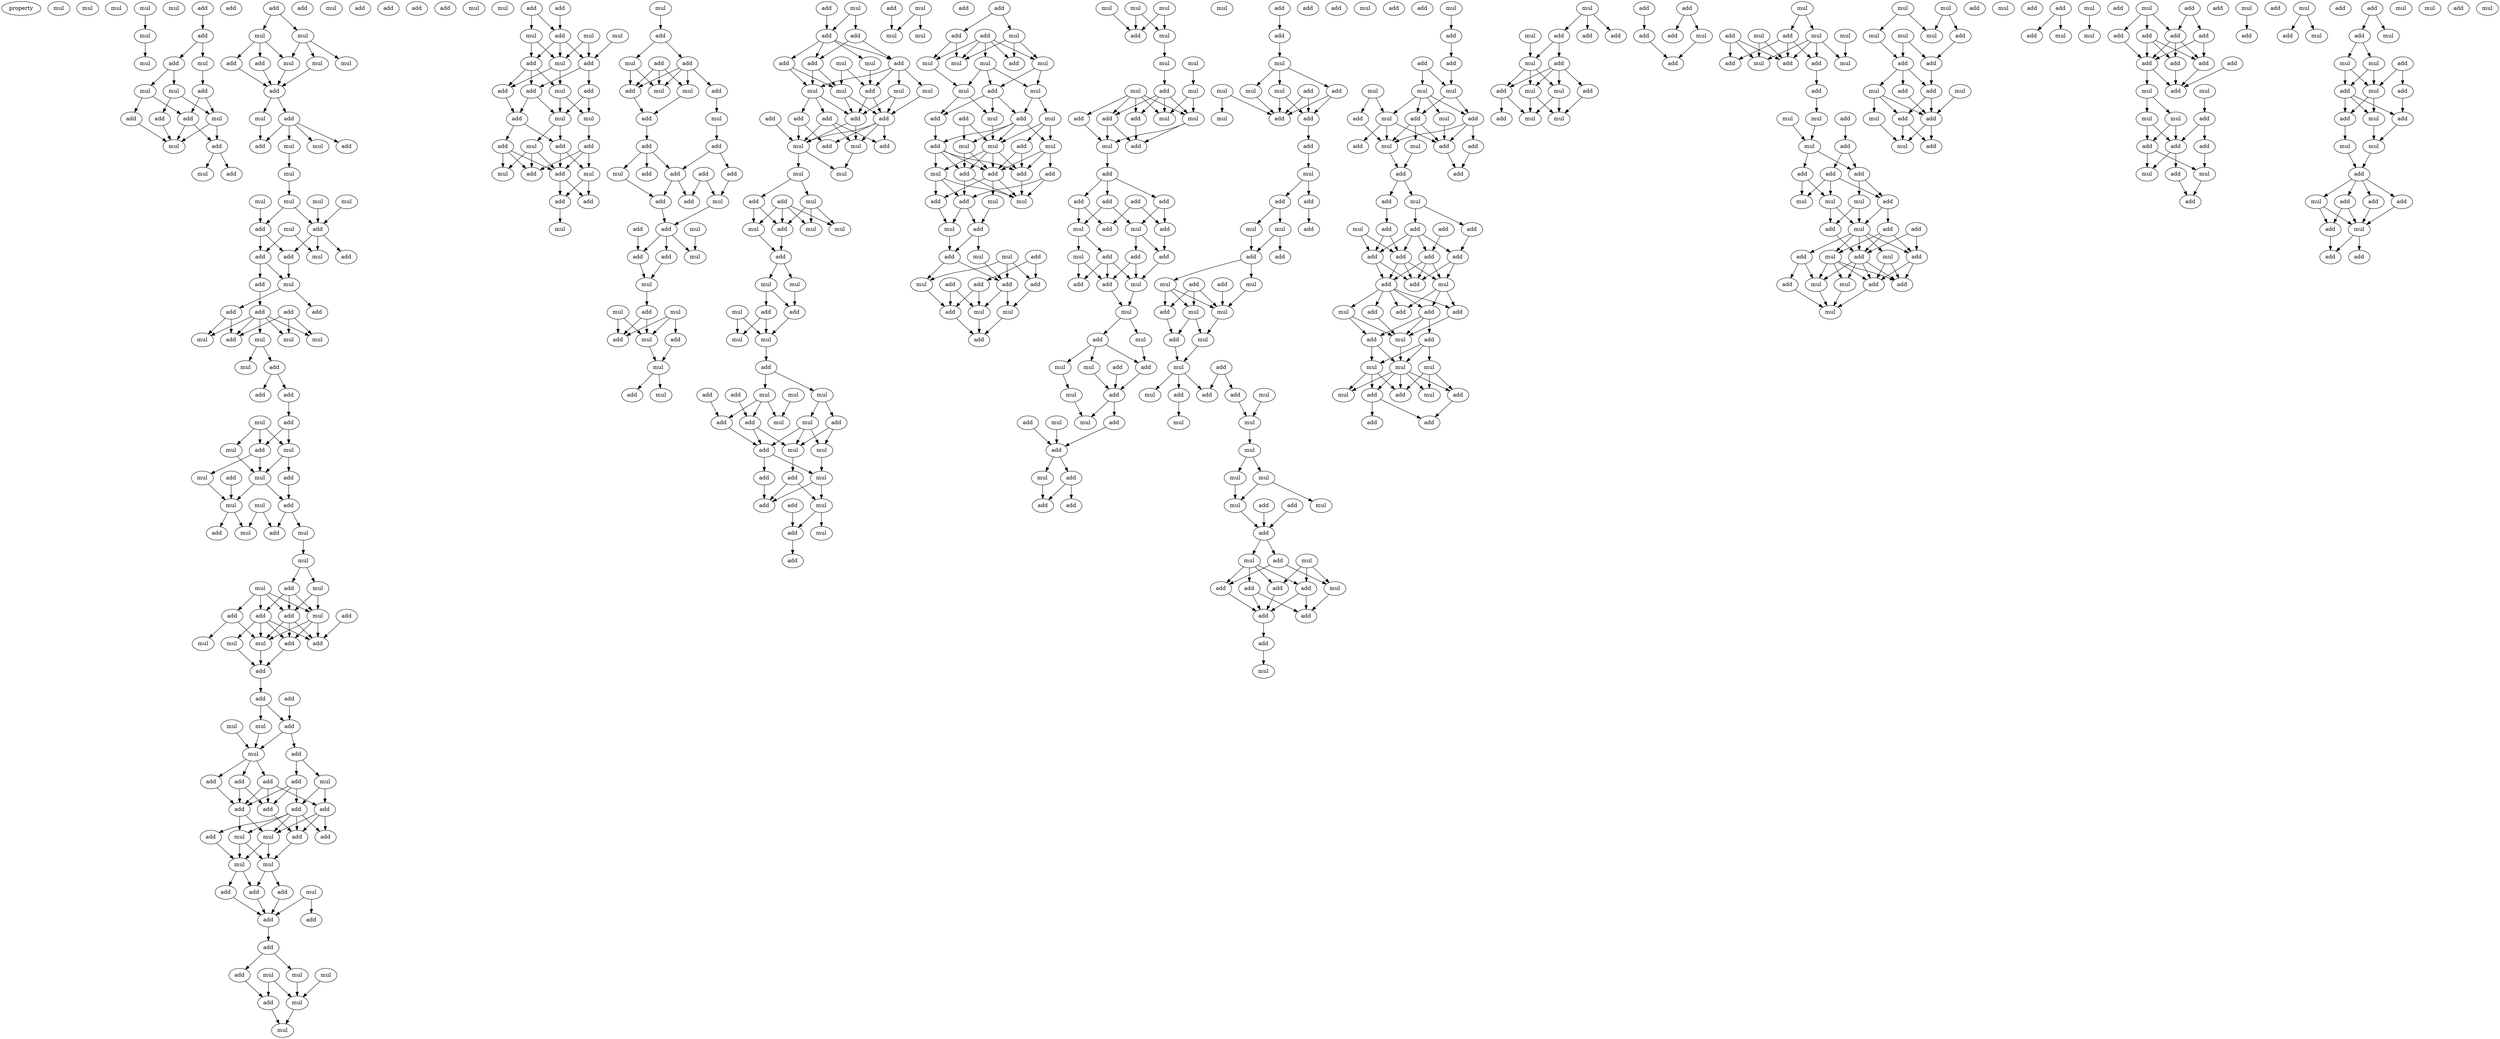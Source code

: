 digraph {
    node [fontcolor=black]
    property [mul=2,lf=1.2]
    0 [ label = mul ];
    1 [ label = mul ];
    2 [ label = mul ];
    3 [ label = mul ];
    4 [ label = mul ];
    5 [ label = mul ];
    6 [ label = mul ];
    7 [ label = add ];
    8 [ label = add ];
    9 [ label = add ];
    10 [ label = mul ];
    11 [ label = mul ];
    12 [ label = add ];
    13 [ label = mul ];
    14 [ label = add ];
    15 [ label = add ];
    16 [ label = mul ];
    17 [ label = add ];
    18 [ label = mul ];
    19 [ label = add ];
    20 [ label = add ];
    21 [ label = mul ];
    22 [ label = add ];
    23 [ label = add ];
    24 [ label = mul ];
    25 [ label = mul ];
    26 [ label = add ];
    27 [ label = mul ];
    28 [ label = mul ];
    29 [ label = mul ];
    30 [ label = add ];
    31 [ label = add ];
    32 [ label = add ];
    33 [ label = mul ];
    34 [ label = add ];
    35 [ label = add ];
    36 [ label = mul ];
    37 [ label = mul ];
    38 [ label = add ];
    39 [ label = mul ];
    40 [ label = mul ];
    41 [ label = mul ];
    42 [ label = mul ];
    43 [ label = mul ];
    44 [ label = mul ];
    45 [ label = add ];
    46 [ label = add ];
    47 [ label = mul ];
    48 [ label = mul ];
    49 [ label = add ];
    50 [ label = add ];
    51 [ label = add ];
    52 [ label = add ];
    53 [ label = mul ];
    54 [ label = add ];
    55 [ label = add ];
    56 [ label = add ];
    57 [ label = add ];
    58 [ label = mul ];
    59 [ label = mul ];
    60 [ label = add ];
    61 [ label = mul ];
    62 [ label = mul ];
    63 [ label = mul ];
    64 [ label = add ];
    65 [ label = add ];
    66 [ label = add ];
    67 [ label = add ];
    68 [ label = mul ];
    69 [ label = mul ];
    70 [ label = mul ];
    71 [ label = add ];
    72 [ label = mul ];
    73 [ label = mul ];
    74 [ label = add ];
    75 [ label = add ];
    76 [ label = mul ];
    77 [ label = mul ];
    78 [ label = add ];
    79 [ label = mul ];
    80 [ label = mul ];
    81 [ label = add ];
    82 [ label = add ];
    83 [ label = add ];
    84 [ label = mul ];
    85 [ label = mul ];
    86 [ label = add ];
    87 [ label = mul ];
    88 [ label = add ];
    89 [ label = add ];
    90 [ label = add ];
    91 [ label = mul ];
    92 [ label = add ];
    93 [ label = add ];
    94 [ label = mul ];
    95 [ label = mul ];
    96 [ label = add ];
    97 [ label = mul ];
    98 [ label = add ];
    99 [ label = add ];
    100 [ label = add ];
    101 [ label = mul ];
    102 [ label = mul ];
    103 [ label = add ];
    104 [ label = mul ];
    105 [ label = add ];
    106 [ label = mul ];
    107 [ label = add ];
    108 [ label = add ];
    109 [ label = add ];
    110 [ label = add ];
    111 [ label = add ];
    112 [ label = add ];
    113 [ label = add ];
    114 [ label = add ];
    115 [ label = add ];
    116 [ label = add ];
    117 [ label = mul ];
    118 [ label = mul ];
    119 [ label = add ];
    120 [ label = mul ];
    121 [ label = mul ];
    122 [ label = add ];
    123 [ label = add ];
    124 [ label = add ];
    125 [ label = add ];
    126 [ label = mul ];
    127 [ label = add ];
    128 [ label = add ];
    129 [ label = add ];
    130 [ label = add ];
    131 [ label = mul ];
    132 [ label = mul ];
    133 [ label = mul ];
    134 [ label = add ];
    135 [ label = mul ];
    136 [ label = add ];
    137 [ label = mul ];
    138 [ label = add ];
    139 [ label = mul ];
    140 [ label = mul ];
    141 [ label = add ];
    142 [ label = add ];
    143 [ label = mul ];
    144 [ label = mul ];
    145 [ label = add ];
    146 [ label = mul ];
    147 [ label = add ];
    148 [ label = mul ];
    149 [ label = add ];
    150 [ label = add ];
    151 [ label = mul ];
    152 [ label = add ];
    153 [ label = add ];
    154 [ label = mul ];
    155 [ label = mul ];
    156 [ label = add ];
    157 [ label = mul ];
    158 [ label = add ];
    159 [ label = add ];
    160 [ label = add ];
    161 [ label = mul ];
    162 [ label = add ];
    163 [ label = add ];
    164 [ label = mul ];
    165 [ label = add ];
    166 [ label = add ];
    167 [ label = mul ];
    168 [ label = mul ];
    169 [ label = add ];
    170 [ label = add ];
    171 [ label = mul ];
    172 [ label = add ];
    173 [ label = add ];
    174 [ label = add ];
    175 [ label = mul ];
    176 [ label = mul ];
    177 [ label = mul ];
    178 [ label = add ];
    179 [ label = add ];
    180 [ label = add ];
    181 [ label = add ];
    182 [ label = add ];
    183 [ label = mul ];
    184 [ label = add ];
    185 [ label = add ];
    186 [ label = add ];
    187 [ label = add ];
    188 [ label = mul ];
    189 [ label = mul ];
    190 [ label = add ];
    191 [ label = add ];
    192 [ label = add ];
    193 [ label = add ];
    194 [ label = mul ];
    195 [ label = mul ];
    196 [ label = add ];
    197 [ label = mul ];
    198 [ label = mul ];
    199 [ label = add ];
    200 [ label = add ];
    201 [ label = mul ];
    202 [ label = mul ];
    203 [ label = add ];
    204 [ label = mul ];
    205 [ label = mul ];
    206 [ label = add ];
    207 [ label = add ];
    208 [ label = add ];
    209 [ label = add ];
    210 [ label = mul ];
    211 [ label = add ];
    212 [ label = mul ];
    213 [ label = add ];
    214 [ label = mul ];
    215 [ label = mul ];
    216 [ label = mul ];
    217 [ label = mul ];
    218 [ label = add ];
    219 [ label = add ];
    220 [ label = add ];
    221 [ label = add ];
    222 [ label = add ];
    223 [ label = add ];
    224 [ label = add ];
    225 [ label = mul ];
    226 [ label = add ];
    227 [ label = mul ];
    228 [ label = mul ];
    229 [ label = mul ];
    230 [ label = add ];
    231 [ label = mul ];
    232 [ label = add ];
    233 [ label = mul ];
    234 [ label = add ];
    235 [ label = mul ];
    236 [ label = mul ];
    237 [ label = add ];
    238 [ label = mul ];
    239 [ label = mul ];
    240 [ label = mul ];
    241 [ label = add ];
    242 [ label = add ];
    243 [ label = mul ];
    244 [ label = mul ];
    245 [ label = add ];
    246 [ label = mul ];
    247 [ label = add ];
    248 [ label = mul ];
    249 [ label = add ];
    250 [ label = mul ];
    251 [ label = add ];
    252 [ label = add ];
    253 [ label = add ];
    254 [ label = mul ];
    255 [ label = mul ];
    256 [ label = mul ];
    257 [ label = mul ];
    258 [ label = add ];
    259 [ label = mul ];
    260 [ label = add ];
    261 [ label = add ];
    262 [ label = add ];
    263 [ label = add ];
    264 [ label = mul ];
    265 [ label = add ];
    266 [ label = mul ];
    267 [ label = add ];
    268 [ label = add ];
    269 [ label = mul ];
    270 [ label = add ];
    271 [ label = mul ];
    272 [ label = mul ];
    273 [ label = add ];
    274 [ label = add ];
    275 [ label = add ];
    276 [ label = mul ];
    277 [ label = mul ];
    278 [ label = mul ];
    279 [ label = mul ];
    280 [ label = add ];
    281 [ label = mul ];
    282 [ label = mul ];
    283 [ label = mul ];
    284 [ label = add ];
    285 [ label = mul ];
    286 [ label = add ];
    287 [ label = mul ];
    288 [ label = add ];
    289 [ label = add ];
    290 [ label = mul ];
    291 [ label = add ];
    292 [ label = mul ];
    293 [ label = mul ];
    294 [ label = add ];
    295 [ label = add ];
    296 [ label = add ];
    297 [ label = add ];
    298 [ label = mul ];
    299 [ label = add ];
    300 [ label = add ];
    301 [ label = add ];
    302 [ label = mul ];
    303 [ label = mul ];
    304 [ label = mul ];
    305 [ label = add ];
    306 [ label = mul ];
    307 [ label = add ];
    308 [ label = mul ];
    309 [ label = add ];
    310 [ label = add ];
    311 [ label = add ];
    312 [ label = add ];
    313 [ label = add ];
    314 [ label = mul ];
    315 [ label = mul ];
    316 [ label = mul ];
    317 [ label = add ];
    318 [ label = add ];
    319 [ label = mul ];
    320 [ label = mul ];
    321 [ label = mul ];
    322 [ label = add ];
    323 [ label = mul ];
    324 [ label = mul ];
    325 [ label = mul ];
    326 [ label = mul ];
    327 [ label = mul ];
    328 [ label = add ];
    329 [ label = mul ];
    330 [ label = mul ];
    331 [ label = add ];
    332 [ label = add ];
    333 [ label = add ];
    334 [ label = mul ];
    335 [ label = add ];
    336 [ label = add ];
    337 [ label = add ];
    338 [ label = add ];
    339 [ label = add ];
    340 [ label = add ];
    341 [ label = mul ];
    342 [ label = mul ];
    343 [ label = add ];
    344 [ label = add ];
    345 [ label = add ];
    346 [ label = mul ];
    347 [ label = add ];
    348 [ label = add ];
    349 [ label = mul ];
    350 [ label = add ];
    351 [ label = add ];
    352 [ label = mul ];
    353 [ label = add ];
    354 [ label = mul ];
    355 [ label = mul ];
    356 [ label = add ];
    357 [ label = mul ];
    358 [ label = mul ];
    359 [ label = add ];
    360 [ label = add ];
    361 [ label = mul ];
    362 [ label = add ];
    363 [ label = mul ];
    364 [ label = add ];
    365 [ label = mul ];
    366 [ label = add ];
    367 [ label = mul ];
    368 [ label = add ];
    369 [ label = add ];
    370 [ label = add ];
    371 [ label = add ];
    372 [ label = add ];
    373 [ label = add ];
    374 [ label = mul ];
    375 [ label = mul ];
    376 [ label = mul ];
    377 [ label = add ];
    378 [ label = add ];
    379 [ label = mul ];
    380 [ label = mul ];
    381 [ label = add ];
    382 [ label = add ];
    383 [ label = add ];
    384 [ label = add ];
    385 [ label = mul ];
    386 [ label = add ];
    387 [ label = add ];
    388 [ label = mul ];
    389 [ label = add ];
    390 [ label = mul ];
    391 [ label = mul ];
    392 [ label = add ];
    393 [ label = add ];
    394 [ label = add ];
    395 [ label = add ];
    396 [ label = mul ];
    397 [ label = add ];
    398 [ label = mul ];
    399 [ label = mul ];
    400 [ label = add ];
    401 [ label = mul ];
    402 [ label = add ];
    403 [ label = mul ];
    404 [ label = mul ];
    405 [ label = add ];
    406 [ label = add ];
    407 [ label = add ];
    408 [ label = mul ];
    409 [ label = add ];
    410 [ label = mul ];
    411 [ label = mul ];
    412 [ label = mul ];
    413 [ label = mul ];
    414 [ label = add ];
    415 [ label = mul ];
    416 [ label = mul ];
    417 [ label = mul ];
    418 [ label = mul ];
    419 [ label = add ];
    420 [ label = add ];
    421 [ label = add ];
    422 [ label = mul ];
    423 [ label = add ];
    424 [ label = mul ];
    425 [ label = add ];
    426 [ label = add ];
    427 [ label = add ];
    428 [ label = mul ];
    429 [ label = add ];
    430 [ label = add ];
    431 [ label = add ];
    432 [ label = mul ];
    433 [ label = add ];
    434 [ label = mul ];
    435 [ label = add ];
    436 [ label = add ];
    437 [ label = add ];
    438 [ label = mul ];
    439 [ label = mul ];
    440 [ label = mul ];
    441 [ label = mul ];
    442 [ label = add ];
    443 [ label = add ];
    444 [ label = mul ];
    445 [ label = add ];
    446 [ label = mul ];
    447 [ label = add ];
    448 [ label = add ];
    449 [ label = mul ];
    450 [ label = add ];
    451 [ label = add ];
    452 [ label = add ];
    453 [ label = add ];
    454 [ label = mul ];
    455 [ label = add ];
    456 [ label = add ];
    457 [ label = add ];
    458 [ label = add ];
    459 [ label = mul ];
    460 [ label = add ];
    461 [ label = add ];
    462 [ label = add ];
    463 [ label = add ];
    464 [ label = add ];
    465 [ label = add ];
    466 [ label = mul ];
    467 [ label = add ];
    468 [ label = mul ];
    469 [ label = add ];
    470 [ label = add ];
    471 [ label = add ];
    472 [ label = add ];
    473 [ label = add ];
    474 [ label = mul ];
    475 [ label = mul ];
    476 [ label = mul ];
    477 [ label = mul ];
    478 [ label = mul ];
    479 [ label = mul ];
    480 [ label = add ];
    481 [ label = add ];
    482 [ label = add ];
    483 [ label = add ];
    484 [ label = add ];
    485 [ label = mul ];
    486 [ label = add ];
    487 [ label = add ];
    488 [ label = mul ];
    489 [ label = add ];
    490 [ label = add ];
    491 [ label = mul ];
    492 [ label = add ];
    493 [ label = mul ];
    494 [ label = add ];
    495 [ label = mul ];
    496 [ label = mul ];
    497 [ label = add ];
    498 [ label = mul ];
    499 [ label = add ];
    500 [ label = add ];
    501 [ label = add ];
    502 [ label = add ];
    503 [ label = mul ];
    504 [ label = add ];
    505 [ label = mul ];
    506 [ label = add ];
    507 [ label = mul ];
    508 [ label = add ];
    509 [ label = mul ];
    510 [ label = mul ];
    511 [ label = add ];
    512 [ label = add ];
    513 [ label = add ];
    514 [ label = mul ];
    515 [ label = mul ];
    516 [ label = add ];
    517 [ label = mul ];
    518 [ label = mul ];
    519 [ label = add ];
    520 [ label = mul ];
    521 [ label = add ];
    522 [ label = add ];
    523 [ label = add ];
    524 [ label = add ];
    525 [ label = mul ];
    526 [ label = add ];
    527 [ label = mul ];
    528 [ label = mul ];
    529 [ label = add ];
    530 [ label = add ];
    531 [ label = add ];
    532 [ label = mul ];
    533 [ label = add ];
    534 [ label = mul ];
    535 [ label = add ];
    536 [ label = mul ];
    537 [ label = add ];
    538 [ label = add ];
    539 [ label = mul ];
    540 [ label = mul ];
    541 [ label = add ];
    542 [ label = add ];
    543 [ label = mul ];
    544 [ label = mul ];
    545 [ label = mul ];
    546 [ label = mul ];
    547 [ label = add ];
    548 [ label = mul ];
    549 [ label = mul ];
    550 [ label = add ];
    551 [ label = add ];
    552 [ label = add ];
    553 [ label = add ];
    554 [ label = mul ];
    555 [ label = mul ];
    556 [ label = add ];
    557 [ label = add ];
    558 [ label = add ];
    559 [ label = mul ];
    560 [ label = add ];
    561 [ label = mul ];
    562 [ label = mul ];
    563 [ label = add ];
    564 [ label = add ];
    565 [ label = add ];
    566 [ label = mul ];
    567 [ label = mul ];
    568 [ label = add ];
    569 [ label = mul ];
    570 [ label = mul ];
    571 [ label = add ];
    572 [ label = add ];
    573 [ label = add ];
    574 [ label = add ];
    575 [ label = add ];
    576 [ label = add ];
    577 [ label = add ];
    578 [ label = add ];
    579 [ label = add ];
    580 [ label = add ];
    581 [ label = add ];
    582 [ label = mul ];
    583 [ label = mul ];
    584 [ label = mul ];
    585 [ label = add ];
    586 [ label = mul ];
    587 [ label = add ];
    588 [ label = add ];
    589 [ label = add ];
    590 [ label = add ];
    591 [ label = mul ];
    592 [ label = mul ];
    593 [ label = add ];
    594 [ label = mul ];
    595 [ label = add ];
    596 [ label = add ];
    597 [ label = mul ];
    598 [ label = add ];
    599 [ label = mul ];
    600 [ label = add ];
    601 [ label = add ];
    602 [ label = add ];
    603 [ label = mul ];
    604 [ label = mul ];
    605 [ label = mul ];
    606 [ label = add ];
    607 [ label = mul ];
    608 [ label = add ];
    609 [ label = mul ];
    610 [ label = add ];
    611 [ label = add ];
    612 [ label = add ];
    613 [ label = mul ];
    614 [ label = mul ];
    615 [ label = mul ];
    616 [ label = mul ];
    617 [ label = add ];
    618 [ label = mul ];
    619 [ label = add ];
    620 [ label = add ];
    621 [ label = add ];
    622 [ label = add ];
    623 [ label = mul ];
    624 [ label = add ];
    625 [ label = add ];
    626 [ label = add ];
    627 [ label = mul ];
    3 -> 4 [ name = 0 ];
    4 -> 5 [ name = 1 ];
    7 -> 8 [ name = 2 ];
    8 -> 9 [ name = 3 ];
    8 -> 10 [ name = 4 ];
    9 -> 11 [ name = 5 ];
    9 -> 13 [ name = 6 ];
    10 -> 12 [ name = 7 ];
    11 -> 14 [ name = 8 ];
    11 -> 17 [ name = 9 ];
    12 -> 14 [ name = 10 ];
    12 -> 16 [ name = 11 ];
    13 -> 15 [ name = 12 ];
    13 -> 16 [ name = 13 ];
    14 -> 18 [ name = 14 ];
    14 -> 20 [ name = 15 ];
    15 -> 18 [ name = 16 ];
    16 -> 18 [ name = 17 ];
    16 -> 20 [ name = 18 ];
    17 -> 18 [ name = 19 ];
    20 -> 21 [ name = 20 ];
    20 -> 22 [ name = 21 ];
    23 -> 24 [ name = 22 ];
    23 -> 25 [ name = 23 ];
    24 -> 26 [ name = 24 ];
    24 -> 27 [ name = 25 ];
    24 -> 30 [ name = 26 ];
    25 -> 27 [ name = 27 ];
    25 -> 28 [ name = 28 ];
    25 -> 29 [ name = 29 ];
    26 -> 31 [ name = 30 ];
    27 -> 31 [ name = 31 ];
    28 -> 31 [ name = 32 ];
    30 -> 31 [ name = 33 ];
    31 -> 32 [ name = 34 ];
    31 -> 33 [ name = 35 ];
    32 -> 34 [ name = 36 ];
    32 -> 35 [ name = 37 ];
    32 -> 36 [ name = 38 ];
    32 -> 37 [ name = 39 ];
    33 -> 34 [ name = 40 ];
    36 -> 39 [ name = 41 ];
    39 -> 41 [ name = 42 ];
    40 -> 46 [ name = 43 ];
    41 -> 45 [ name = 44 ];
    41 -> 46 [ name = 45 ];
    43 -> 45 [ name = 46 ];
    44 -> 46 [ name = 47 ];
    45 -> 50 [ name = 48 ];
    45 -> 51 [ name = 49 ];
    46 -> 48 [ name = 50 ];
    46 -> 49 [ name = 51 ];
    46 -> 50 [ name = 52 ];
    47 -> 48 [ name = 53 ];
    47 -> 51 [ name = 54 ];
    50 -> 53 [ name = 55 ];
    51 -> 52 [ name = 56 ];
    51 -> 53 [ name = 57 ];
    52 -> 54 [ name = 58 ];
    53 -> 56 [ name = 59 ];
    53 -> 57 [ name = 60 ];
    54 -> 58 [ name = 61 ];
    54 -> 59 [ name = 62 ];
    54 -> 60 [ name = 63 ];
    54 -> 61 [ name = 64 ];
    54 -> 62 [ name = 65 ];
    55 -> 60 [ name = 66 ];
    55 -> 61 [ name = 67 ];
    55 -> 62 [ name = 68 ];
    56 -> 59 [ name = 69 ];
    56 -> 60 [ name = 70 ];
    58 -> 63 [ name = 71 ];
    58 -> 64 [ name = 72 ];
    64 -> 65 [ name = 73 ];
    64 -> 66 [ name = 74 ];
    66 -> 67 [ name = 75 ];
    67 -> 70 [ name = 76 ];
    67 -> 71 [ name = 77 ];
    68 -> 69 [ name = 78 ];
    68 -> 70 [ name = 79 ];
    68 -> 71 [ name = 80 ];
    69 -> 72 [ name = 81 ];
    70 -> 72 [ name = 82 ];
    70 -> 74 [ name = 83 ];
    71 -> 72 [ name = 84 ];
    71 -> 73 [ name = 85 ];
    72 -> 76 [ name = 86 ];
    72 -> 78 [ name = 87 ];
    73 -> 76 [ name = 88 ];
    74 -> 78 [ name = 89 ];
    75 -> 76 [ name = 90 ];
    76 -> 80 [ name = 91 ];
    76 -> 83 [ name = 92 ];
    77 -> 80 [ name = 93 ];
    77 -> 82 [ name = 94 ];
    78 -> 79 [ name = 95 ];
    78 -> 82 [ name = 96 ];
    79 -> 84 [ name = 97 ];
    84 -> 85 [ name = 98 ];
    84 -> 86 [ name = 99 ];
    85 -> 91 [ name = 100 ];
    85 -> 92 [ name = 101 ];
    86 -> 90 [ name = 102 ];
    86 -> 91 [ name = 103 ];
    86 -> 92 [ name = 104 ];
    87 -> 89 [ name = 105 ];
    87 -> 90 [ name = 106 ];
    87 -> 91 [ name = 107 ];
    87 -> 92 [ name = 108 ];
    88 -> 93 [ name = 109 ];
    89 -> 94 [ name = 110 ];
    89 -> 97 [ name = 111 ];
    90 -> 93 [ name = 112 ];
    90 -> 95 [ name = 113 ];
    90 -> 96 [ name = 114 ];
    90 -> 97 [ name = 115 ];
    91 -> 93 [ name = 116 ];
    91 -> 96 [ name = 117 ];
    91 -> 97 [ name = 118 ];
    92 -> 93 [ name = 119 ];
    92 -> 96 [ name = 120 ];
    92 -> 97 [ name = 121 ];
    95 -> 98 [ name = 122 ];
    96 -> 98 [ name = 123 ];
    97 -> 98 [ name = 124 ];
    98 -> 100 [ name = 125 ];
    99 -> 103 [ name = 126 ];
    100 -> 101 [ name = 127 ];
    100 -> 103 [ name = 128 ];
    101 -> 104 [ name = 129 ];
    102 -> 104 [ name = 130 ];
    103 -> 104 [ name = 131 ];
    103 -> 105 [ name = 132 ];
    104 -> 108 [ name = 133 ];
    104 -> 109 [ name = 134 ];
    104 -> 110 [ name = 135 ];
    105 -> 106 [ name = 136 ];
    105 -> 107 [ name = 137 ];
    106 -> 112 [ name = 138 ];
    106 -> 113 [ name = 139 ];
    107 -> 111 [ name = 140 ];
    107 -> 113 [ name = 141 ];
    107 -> 114 [ name = 142 ];
    108 -> 111 [ name = 143 ];
    109 -> 111 [ name = 144 ];
    109 -> 112 [ name = 145 ];
    109 -> 114 [ name = 146 ];
    110 -> 111 [ name = 147 ];
    110 -> 114 [ name = 148 ];
    111 -> 117 [ name = 149 ];
    111 -> 118 [ name = 150 ];
    112 -> 115 [ name = 151 ];
    112 -> 116 [ name = 152 ];
    112 -> 118 [ name = 153 ];
    113 -> 115 [ name = 154 ];
    113 -> 116 [ name = 155 ];
    113 -> 117 [ name = 156 ];
    113 -> 118 [ name = 157 ];
    113 -> 119 [ name = 158 ];
    114 -> 116 [ name = 159 ];
    116 -> 120 [ name = 160 ];
    117 -> 120 [ name = 161 ];
    117 -> 121 [ name = 162 ];
    118 -> 120 [ name = 163 ];
    118 -> 121 [ name = 164 ];
    119 -> 121 [ name = 165 ];
    120 -> 122 [ name = 166 ];
    120 -> 125 [ name = 167 ];
    121 -> 124 [ name = 168 ];
    121 -> 125 [ name = 169 ];
    122 -> 127 [ name = 170 ];
    124 -> 127 [ name = 171 ];
    125 -> 127 [ name = 172 ];
    126 -> 127 [ name = 173 ];
    126 -> 128 [ name = 174 ];
    127 -> 129 [ name = 175 ];
    129 -> 130 [ name = 176 ];
    129 -> 132 [ name = 177 ];
    130 -> 134 [ name = 178 ];
    131 -> 134 [ name = 179 ];
    131 -> 135 [ name = 180 ];
    132 -> 135 [ name = 181 ];
    133 -> 135 [ name = 182 ];
    134 -> 137 [ name = 183 ];
    135 -> 137 [ name = 184 ];
    141 -> 145 [ name = 185 ];
    142 -> 143 [ name = 186 ];
    142 -> 145 [ name = 187 ];
    143 -> 148 [ name = 188 ];
    143 -> 149 [ name = 189 ];
    144 -> 147 [ name = 190 ];
    145 -> 147 [ name = 191 ];
    145 -> 148 [ name = 192 ];
    145 -> 149 [ name = 193 ];
    146 -> 147 [ name = 194 ];
    146 -> 148 [ name = 195 ];
    147 -> 152 [ name = 196 ];
    147 -> 153 [ name = 197 ];
    148 -> 150 [ name = 198 ];
    148 -> 151 [ name = 199 ];
    149 -> 150 [ name = 200 ];
    149 -> 151 [ name = 201 ];
    149 -> 152 [ name = 202 ];
    150 -> 156 [ name = 203 ];
    151 -> 154 [ name = 204 ];
    151 -> 155 [ name = 205 ];
    152 -> 155 [ name = 206 ];
    152 -> 156 [ name = 207 ];
    153 -> 154 [ name = 208 ];
    153 -> 155 [ name = 209 ];
    154 -> 159 [ name = 210 ];
    155 -> 157 [ name = 211 ];
    155 -> 160 [ name = 212 ];
    156 -> 158 [ name = 213 ];
    156 -> 160 [ name = 214 ];
    157 -> 161 [ name = 215 ];
    157 -> 162 [ name = 216 ];
    157 -> 163 [ name = 217 ];
    158 -> 161 [ name = 218 ];
    158 -> 162 [ name = 219 ];
    158 -> 163 [ name = 220 ];
    159 -> 162 [ name = 221 ];
    159 -> 163 [ name = 222 ];
    159 -> 164 [ name = 223 ];
    160 -> 162 [ name = 224 ];
    160 -> 164 [ name = 225 ];
    162 -> 165 [ name = 226 ];
    162 -> 166 [ name = 227 ];
    164 -> 165 [ name = 228 ];
    164 -> 166 [ name = 229 ];
    165 -> 168 [ name = 230 ];
    167 -> 169 [ name = 231 ];
    169 -> 170 [ name = 232 ];
    169 -> 171 [ name = 233 ];
    170 -> 173 [ name = 234 ];
    170 -> 174 [ name = 235 ];
    170 -> 175 [ name = 236 ];
    170 -> 176 [ name = 237 ];
    171 -> 174 [ name = 238 ];
    171 -> 175 [ name = 239 ];
    172 -> 174 [ name = 240 ];
    172 -> 175 [ name = 241 ];
    172 -> 176 [ name = 242 ];
    173 -> 177 [ name = 243 ];
    174 -> 178 [ name = 244 ];
    176 -> 178 [ name = 245 ];
    177 -> 180 [ name = 246 ];
    178 -> 179 [ name = 247 ];
    179 -> 182 [ name = 248 ];
    179 -> 183 [ name = 249 ];
    179 -> 185 [ name = 250 ];
    180 -> 181 [ name = 251 ];
    180 -> 182 [ name = 252 ];
    181 -> 188 [ name = 253 ];
    182 -> 186 [ name = 254 ];
    182 -> 187 [ name = 255 ];
    183 -> 186 [ name = 256 ];
    184 -> 187 [ name = 257 ];
    184 -> 188 [ name = 258 ];
    186 -> 190 [ name = 259 ];
    188 -> 190 [ name = 260 ];
    189 -> 194 [ name = 261 ];
    190 -> 192 [ name = 262 ];
    190 -> 193 [ name = 263 ];
    190 -> 194 [ name = 264 ];
    191 -> 192 [ name = 265 ];
    192 -> 195 [ name = 266 ];
    193 -> 195 [ name = 267 ];
    195 -> 196 [ name = 268 ];
    196 -> 199 [ name = 269 ];
    196 -> 201 [ name = 270 ];
    197 -> 199 [ name = 271 ];
    197 -> 200 [ name = 272 ];
    197 -> 201 [ name = 273 ];
    198 -> 199 [ name = 274 ];
    198 -> 201 [ name = 275 ];
    200 -> 202 [ name = 276 ];
    201 -> 202 [ name = 277 ];
    202 -> 203 [ name = 278 ];
    202 -> 204 [ name = 279 ];
    205 -> 207 [ name = 280 ];
    205 -> 208 [ name = 281 ];
    206 -> 207 [ name = 282 ];
    207 -> 209 [ name = 283 ];
    207 -> 210 [ name = 284 ];
    207 -> 211 [ name = 285 ];
    207 -> 213 [ name = 286 ];
    208 -> 211 [ name = 287 ];
    208 -> 213 [ name = 288 ];
    209 -> 215 [ name = 289 ];
    209 -> 216 [ name = 290 ];
    210 -> 218 [ name = 291 ];
    211 -> 215 [ name = 292 ];
    211 -> 216 [ name = 293 ];
    212 -> 215 [ name = 294 ];
    212 -> 218 [ name = 295 ];
    213 -> 214 [ name = 296 ];
    213 -> 216 [ name = 297 ];
    213 -> 217 [ name = 298 ];
    213 -> 218 [ name = 299 ];
    214 -> 222 [ name = 300 ];
    215 -> 222 [ name = 301 ];
    215 -> 223 [ name = 302 ];
    216 -> 219 [ name = 303 ];
    216 -> 220 [ name = 304 ];
    216 -> 223 [ name = 305 ];
    217 -> 222 [ name = 306 ];
    217 -> 223 [ name = 307 ];
    218 -> 222 [ name = 308 ];
    218 -> 223 [ name = 309 ];
    219 -> 225 [ name = 310 ];
    219 -> 226 [ name = 311 ];
    220 -> 224 [ name = 312 ];
    220 -> 225 [ name = 313 ];
    220 -> 227 [ name = 314 ];
    221 -> 225 [ name = 315 ];
    222 -> 224 [ name = 316 ];
    222 -> 225 [ name = 317 ];
    222 -> 226 [ name = 318 ];
    222 -> 227 [ name = 319 ];
    223 -> 225 [ name = 320 ];
    223 -> 227 [ name = 321 ];
    225 -> 228 [ name = 322 ];
    225 -> 229 [ name = 323 ];
    227 -> 228 [ name = 324 ];
    229 -> 230 [ name = 325 ];
    229 -> 231 [ name = 326 ];
    230 -> 234 [ name = 327 ];
    230 -> 235 [ name = 328 ];
    231 -> 233 [ name = 329 ];
    231 -> 234 [ name = 330 ];
    231 -> 236 [ name = 331 ];
    232 -> 233 [ name = 332 ];
    232 -> 234 [ name = 333 ];
    232 -> 235 [ name = 334 ];
    232 -> 236 [ name = 335 ];
    234 -> 237 [ name = 336 ];
    235 -> 237 [ name = 337 ];
    237 -> 238 [ name = 338 ];
    237 -> 239 [ name = 339 ];
    238 -> 241 [ name = 340 ];
    238 -> 242 [ name = 341 ];
    239 -> 242 [ name = 342 ];
    240 -> 243 [ name = 343 ];
    240 -> 244 [ name = 344 ];
    241 -> 243 [ name = 345 ];
    241 -> 244 [ name = 346 ];
    242 -> 243 [ name = 347 ];
    243 -> 245 [ name = 348 ];
    245 -> 246 [ name = 349 ];
    245 -> 248 [ name = 350 ];
    246 -> 252 [ name = 351 ];
    246 -> 255 [ name = 352 ];
    247 -> 253 [ name = 353 ];
    248 -> 251 [ name = 354 ];
    248 -> 253 [ name = 355 ];
    248 -> 254 [ name = 356 ];
    249 -> 251 [ name = 357 ];
    250 -> 254 [ name = 358 ];
    251 -> 257 [ name = 359 ];
    251 -> 258 [ name = 360 ];
    252 -> 256 [ name = 361 ];
    252 -> 257 [ name = 362 ];
    253 -> 258 [ name = 363 ];
    255 -> 256 [ name = 364 ];
    255 -> 257 [ name = 365 ];
    255 -> 258 [ name = 366 ];
    256 -> 259 [ name = 367 ];
    257 -> 260 [ name = 368 ];
    258 -> 259 [ name = 369 ];
    258 -> 261 [ name = 370 ];
    259 -> 263 [ name = 371 ];
    259 -> 264 [ name = 372 ];
    260 -> 263 [ name = 373 ];
    260 -> 264 [ name = 374 ];
    261 -> 263 [ name = 375 ];
    262 -> 265 [ name = 376 ];
    264 -> 265 [ name = 377 ];
    264 -> 266 [ name = 378 ];
    265 -> 267 [ name = 379 ];
    268 -> 271 [ name = 380 ];
    269 -> 271 [ name = 381 ];
    269 -> 272 [ name = 382 ];
    273 -> 275 [ name = 383 ];
    273 -> 276 [ name = 384 ];
    274 -> 277 [ name = 385 ];
    274 -> 278 [ name = 386 ];
    274 -> 279 [ name = 387 ];
    274 -> 280 [ name = 388 ];
    274 -> 281 [ name = 389 ];
    275 -> 278 [ name = 390 ];
    275 -> 281 [ name = 391 ];
    276 -> 279 [ name = 392 ];
    276 -> 280 [ name = 393 ];
    276 -> 281 [ name = 394 ];
    277 -> 282 [ name = 395 ];
    277 -> 283 [ name = 396 ];
    277 -> 284 [ name = 397 ];
    278 -> 283 [ name = 398 ];
    279 -> 282 [ name = 399 ];
    279 -> 284 [ name = 400 ];
    282 -> 287 [ name = 401 ];
    282 -> 289 [ name = 402 ];
    283 -> 285 [ name = 403 ];
    283 -> 286 [ name = 404 ];
    284 -> 285 [ name = 405 ];
    284 -> 286 [ name = 406 ];
    284 -> 289 [ name = 407 ];
    285 -> 290 [ name = 408 ];
    286 -> 294 [ name = 409 ];
    287 -> 290 [ name = 410 ];
    287 -> 291 [ name = 411 ];
    287 -> 293 [ name = 412 ];
    288 -> 290 [ name = 413 ];
    288 -> 292 [ name = 414 ];
    289 -> 290 [ name = 415 ];
    289 -> 292 [ name = 416 ];
    289 -> 293 [ name = 417 ];
    289 -> 294 [ name = 418 ];
    290 -> 295 [ name = 419 ];
    290 -> 296 [ name = 420 ];
    290 -> 297 [ name = 421 ];
    290 -> 298 [ name = 422 ];
    291 -> 296 [ name = 423 ];
    291 -> 297 [ name = 424 ];
    292 -> 295 [ name = 425 ];
    292 -> 296 [ name = 426 ];
    293 -> 296 [ name = 427 ];
    293 -> 297 [ name = 428 ];
    293 -> 299 [ name = 429 ];
    294 -> 295 [ name = 430 ];
    294 -> 296 [ name = 431 ];
    294 -> 297 [ name = 432 ];
    294 -> 298 [ name = 433 ];
    295 -> 300 [ name = 434 ];
    295 -> 302 [ name = 435 ];
    296 -> 301 [ name = 436 ];
    296 -> 302 [ name = 437 ];
    296 -> 303 [ name = 438 ];
    297 -> 302 [ name = 439 ];
    298 -> 300 [ name = 440 ];
    298 -> 301 [ name = 441 ];
    298 -> 302 [ name = 442 ];
    299 -> 300 [ name = 443 ];
    299 -> 302 [ name = 444 ];
    300 -> 304 [ name = 445 ];
    300 -> 305 [ name = 446 ];
    301 -> 304 [ name = 447 ];
    303 -> 305 [ name = 448 ];
    304 -> 309 [ name = 449 ];
    305 -> 306 [ name = 450 ];
    305 -> 309 [ name = 451 ];
    306 -> 312 [ name = 452 ];
    307 -> 310 [ name = 453 ];
    307 -> 311 [ name = 454 ];
    308 -> 310 [ name = 455 ];
    308 -> 312 [ name = 456 ];
    308 -> 314 [ name = 457 ];
    309 -> 312 [ name = 458 ];
    309 -> 314 [ name = 459 ];
    310 -> 316 [ name = 460 ];
    311 -> 315 [ name = 461 ];
    311 -> 317 [ name = 462 ];
    312 -> 315 [ name = 463 ];
    312 -> 316 [ name = 464 ];
    313 -> 315 [ name = 465 ];
    313 -> 317 [ name = 466 ];
    314 -> 317 [ name = 467 ];
    315 -> 318 [ name = 468 ];
    316 -> 318 [ name = 469 ];
    317 -> 318 [ name = 470 ];
    319 -> 322 [ name = 471 ];
    319 -> 323 [ name = 472 ];
    320 -> 322 [ name = 473 ];
    320 -> 323 [ name = 474 ];
    321 -> 322 [ name = 475 ];
    323 -> 324 [ name = 476 ];
    324 -> 328 [ name = 477 ];
    325 -> 327 [ name = 478 ];
    326 -> 329 [ name = 479 ];
    326 -> 330 [ name = 480 ];
    326 -> 331 [ name = 481 ];
    326 -> 332 [ name = 482 ];
    326 -> 333 [ name = 483 ];
    327 -> 329 [ name = 484 ];
    327 -> 330 [ name = 485 ];
    328 -> 329 [ name = 486 ];
    328 -> 330 [ name = 487 ];
    328 -> 331 [ name = 488 ];
    328 -> 332 [ name = 489 ];
    329 -> 334 [ name = 490 ];
    329 -> 335 [ name = 491 ];
    331 -> 335 [ name = 492 ];
    332 -> 334 [ name = 493 ];
    332 -> 335 [ name = 494 ];
    333 -> 334 [ name = 495 ];
    334 -> 336 [ name = 496 ];
    336 -> 338 [ name = 497 ];
    336 -> 339 [ name = 498 ];
    336 -> 340 [ name = 499 ];
    337 -> 343 [ name = 500 ];
    337 -> 344 [ name = 501 ];
    338 -> 341 [ name = 502 ];
    338 -> 342 [ name = 503 ];
    339 -> 342 [ name = 504 ];
    339 -> 343 [ name = 505 ];
    340 -> 341 [ name = 506 ];
    340 -> 344 [ name = 507 ];
    341 -> 347 [ name = 508 ];
    341 -> 348 [ name = 509 ];
    342 -> 345 [ name = 510 ];
    342 -> 346 [ name = 511 ];
    344 -> 348 [ name = 512 ];
    345 -> 349 [ name = 513 ];
    345 -> 350 [ name = 514 ];
    345 -> 351 [ name = 515 ];
    346 -> 350 [ name = 516 ];
    346 -> 351 [ name = 517 ];
    347 -> 349 [ name = 518 ];
    347 -> 351 [ name = 519 ];
    348 -> 349 [ name = 520 ];
    349 -> 352 [ name = 521 ];
    351 -> 352 [ name = 522 ];
    352 -> 353 [ name = 523 ];
    352 -> 354 [ name = 524 ];
    353 -> 356 [ name = 525 ];
    353 -> 357 [ name = 526 ];
    353 -> 358 [ name = 527 ];
    354 -> 356 [ name = 528 ];
    356 -> 360 [ name = 529 ];
    357 -> 361 [ name = 530 ];
    358 -> 360 [ name = 531 ];
    359 -> 360 [ name = 532 ];
    360 -> 363 [ name = 533 ];
    360 -> 364 [ name = 534 ];
    361 -> 363 [ name = 535 ];
    362 -> 366 [ name = 536 ];
    364 -> 366 [ name = 537 ];
    365 -> 366 [ name = 538 ];
    366 -> 367 [ name = 539 ];
    366 -> 368 [ name = 540 ];
    367 -> 372 [ name = 541 ];
    368 -> 371 [ name = 542 ];
    368 -> 372 [ name = 543 ];
    369 -> 373 [ name = 544 ];
    373 -> 374 [ name = 545 ];
    374 -> 375 [ name = 546 ];
    374 -> 377 [ name = 547 ];
    374 -> 379 [ name = 548 ];
    375 -> 381 [ name = 549 ];
    375 -> 382 [ name = 550 ];
    376 -> 380 [ name = 551 ];
    376 -> 381 [ name = 552 ];
    377 -> 381 [ name = 553 ];
    377 -> 382 [ name = 554 ];
    378 -> 381 [ name = 555 ];
    378 -> 382 [ name = 556 ];
    379 -> 381 [ name = 557 ];
    382 -> 383 [ name = 558 ];
    383 -> 385 [ name = 559 ];
    385 -> 386 [ name = 560 ];
    385 -> 387 [ name = 561 ];
    386 -> 390 [ name = 562 ];
    386 -> 391 [ name = 563 ];
    387 -> 389 [ name = 564 ];
    390 -> 392 [ name = 565 ];
    390 -> 393 [ name = 566 ];
    391 -> 393 [ name = 567 ];
    393 -> 396 [ name = 568 ];
    393 -> 398 [ name = 569 ];
    394 -> 399 [ name = 570 ];
    395 -> 399 [ name = 571 ];
    395 -> 400 [ name = 572 ];
    395 -> 401 [ name = 573 ];
    396 -> 399 [ name = 574 ];
    396 -> 400 [ name = 575 ];
    396 -> 401 [ name = 576 ];
    398 -> 399 [ name = 577 ];
    399 -> 403 [ name = 578 ];
    400 -> 402 [ name = 579 ];
    401 -> 402 [ name = 580 ];
    401 -> 403 [ name = 581 ];
    402 -> 404 [ name = 582 ];
    403 -> 404 [ name = 583 ];
    404 -> 406 [ name = 584 ];
    404 -> 409 [ name = 585 ];
    404 -> 410 [ name = 586 ];
    405 -> 407 [ name = 587 ];
    405 -> 409 [ name = 588 ];
    406 -> 412 [ name = 589 ];
    407 -> 411 [ name = 590 ];
    408 -> 411 [ name = 591 ];
    411 -> 413 [ name = 592 ];
    413 -> 415 [ name = 593 ];
    413 -> 416 [ name = 594 ];
    415 -> 418 [ name = 595 ];
    416 -> 417 [ name = 596 ];
    416 -> 418 [ name = 597 ];
    418 -> 421 [ name = 598 ];
    419 -> 421 [ name = 599 ];
    420 -> 421 [ name = 600 ];
    421 -> 423 [ name = 601 ];
    421 -> 424 [ name = 602 ];
    422 -> 427 [ name = 603 ];
    422 -> 428 [ name = 604 ];
    422 -> 429 [ name = 605 ];
    423 -> 426 [ name = 606 ];
    423 -> 428 [ name = 607 ];
    424 -> 425 [ name = 608 ];
    424 -> 426 [ name = 609 ];
    424 -> 427 [ name = 610 ];
    424 -> 429 [ name = 611 ];
    425 -> 430 [ name = 612 ];
    425 -> 431 [ name = 613 ];
    426 -> 431 [ name = 614 ];
    427 -> 430 [ name = 615 ];
    427 -> 431 [ name = 616 ];
    428 -> 430 [ name = 617 ];
    429 -> 431 [ name = 618 ];
    431 -> 433 [ name = 619 ];
    432 -> 435 [ name = 620 ];
    433 -> 434 [ name = 621 ];
    435 -> 437 [ name = 622 ];
    436 -> 439 [ name = 623 ];
    436 -> 440 [ name = 624 ];
    437 -> 439 [ name = 625 ];
    438 -> 441 [ name = 626 ];
    438 -> 443 [ name = 627 ];
    439 -> 442 [ name = 628 ];
    439 -> 445 [ name = 629 ];
    440 -> 441 [ name = 630 ];
    440 -> 442 [ name = 631 ];
    440 -> 444 [ name = 632 ];
    440 -> 445 [ name = 633 ];
    441 -> 446 [ name = 634 ];
    441 -> 447 [ name = 635 ];
    441 -> 450 [ name = 636 ];
    442 -> 446 [ name = 637 ];
    442 -> 447 [ name = 638 ];
    442 -> 448 [ name = 639 ];
    443 -> 446 [ name = 640 ];
    444 -> 447 [ name = 641 ];
    445 -> 446 [ name = 642 ];
    445 -> 447 [ name = 643 ];
    445 -> 449 [ name = 644 ];
    446 -> 452 [ name = 645 ];
    447 -> 451 [ name = 646 ];
    448 -> 451 [ name = 647 ];
    449 -> 452 [ name = 648 ];
    452 -> 453 [ name = 649 ];
    452 -> 454 [ name = 650 ];
    453 -> 458 [ name = 651 ];
    454 -> 455 [ name = 652 ];
    454 -> 457 [ name = 653 ];
    455 -> 460 [ name = 654 ];
    455 -> 461 [ name = 655 ];
    455 -> 462 [ name = 656 ];
    455 -> 463 [ name = 657 ];
    456 -> 460 [ name = 658 ];
    457 -> 461 [ name = 659 ];
    458 -> 462 [ name = 660 ];
    458 -> 463 [ name = 661 ];
    459 -> 462 [ name = 662 ];
    459 -> 463 [ name = 663 ];
    460 -> 464 [ name = 664 ];
    460 -> 465 [ name = 665 ];
    460 -> 466 [ name = 666 ];
    461 -> 464 [ name = 667 ];
    461 -> 466 [ name = 668 ];
    462 -> 464 [ name = 669 ];
    462 -> 465 [ name = 670 ];
    463 -> 464 [ name = 671 ];
    463 -> 465 [ name = 672 ];
    463 -> 466 [ name = 673 ];
    465 -> 467 [ name = 674 ];
    465 -> 468 [ name = 675 ];
    465 -> 469 [ name = 676 ];
    465 -> 470 [ name = 677 ];
    465 -> 471 [ name = 678 ];
    466 -> 467 [ name = 679 ];
    466 -> 469 [ name = 680 ];
    466 -> 471 [ name = 681 ];
    468 -> 472 [ name = 682 ];
    468 -> 474 [ name = 683 ];
    469 -> 472 [ name = 684 ];
    469 -> 473 [ name = 685 ];
    469 -> 474 [ name = 686 ];
    470 -> 474 [ name = 687 ];
    471 -> 474 [ name = 688 ];
    472 -> 475 [ name = 689 ];
    472 -> 476 [ name = 690 ];
    473 -> 475 [ name = 691 ];
    473 -> 476 [ name = 692 ];
    473 -> 477 [ name = 693 ];
    474 -> 476 [ name = 694 ];
    475 -> 479 [ name = 695 ];
    475 -> 480 [ name = 696 ];
    475 -> 481 [ name = 697 ];
    476 -> 478 [ name = 698 ];
    476 -> 479 [ name = 699 ];
    476 -> 480 [ name = 700 ];
    476 -> 481 [ name = 701 ];
    476 -> 482 [ name = 702 ];
    477 -> 478 [ name = 703 ];
    477 -> 481 [ name = 704 ];
    477 -> 482 [ name = 705 ];
    480 -> 483 [ name = 706 ];
    480 -> 484 [ name = 707 ];
    482 -> 484 [ name = 708 ];
    485 -> 486 [ name = 709 ];
    485 -> 487 [ name = 710 ];
    485 -> 489 [ name = 711 ];
    486 -> 490 [ name = 712 ];
    486 -> 491 [ name = 713 ];
    488 -> 491 [ name = 714 ];
    490 -> 492 [ name = 715 ];
    490 -> 493 [ name = 716 ];
    490 -> 494 [ name = 717 ];
    490 -> 495 [ name = 718 ];
    491 -> 492 [ name = 719 ];
    491 -> 493 [ name = 720 ];
    491 -> 495 [ name = 721 ];
    492 -> 496 [ name = 722 ];
    492 -> 497 [ name = 723 ];
    493 -> 496 [ name = 724 ];
    493 -> 498 [ name = 725 ];
    494 -> 498 [ name = 726 ];
    495 -> 496 [ name = 727 ];
    495 -> 498 [ name = 728 ];
    499 -> 502 [ name = 729 ];
    500 -> 501 [ name = 730 ];
    500 -> 503 [ name = 731 ];
    502 -> 504 [ name = 732 ];
    503 -> 504 [ name = 733 ];
    505 -> 506 [ name = 734 ];
    505 -> 507 [ name = 735 ];
    506 -> 511 [ name = 736 ];
    506 -> 512 [ name = 737 ];
    506 -> 513 [ name = 738 ];
    507 -> 511 [ name = 739 ];
    507 -> 513 [ name = 740 ];
    507 -> 514 [ name = 741 ];
    507 -> 515 [ name = 742 ];
    508 -> 512 [ name = 743 ];
    508 -> 513 [ name = 744 ];
    508 -> 515 [ name = 745 ];
    509 -> 513 [ name = 746 ];
    509 -> 515 [ name = 747 ];
    510 -> 514 [ name = 748 ];
    511 -> 516 [ name = 749 ];
    516 -> 518 [ name = 750 ];
    517 -> 520 [ name = 751 ];
    518 -> 520 [ name = 752 ];
    519 -> 521 [ name = 753 ];
    520 -> 523 [ name = 754 ];
    520 -> 524 [ name = 755 ];
    521 -> 522 [ name = 756 ];
    521 -> 523 [ name = 757 ];
    522 -> 525 [ name = 758 ];
    522 -> 526 [ name = 759 ];
    522 -> 527 [ name = 760 ];
    523 -> 526 [ name = 761 ];
    523 -> 528 [ name = 762 ];
    524 -> 525 [ name = 763 ];
    524 -> 527 [ name = 764 ];
    525 -> 531 [ name = 765 ];
    525 -> 532 [ name = 766 ];
    526 -> 529 [ name = 767 ];
    526 -> 532 [ name = 768 ];
    528 -> 531 [ name = 769 ];
    528 -> 532 [ name = 770 ];
    529 -> 533 [ name = 771 ];
    529 -> 535 [ name = 772 ];
    529 -> 536 [ name = 773 ];
    530 -> 533 [ name = 774 ];
    530 -> 535 [ name = 775 ];
    531 -> 535 [ name = 776 ];
    532 -> 533 [ name = 777 ];
    532 -> 534 [ name = 778 ];
    532 -> 535 [ name = 779 ];
    532 -> 536 [ name = 780 ];
    532 -> 537 [ name = 781 ];
    533 -> 538 [ name = 782 ];
    533 -> 542 [ name = 783 ];
    534 -> 538 [ name = 784 ];
    534 -> 542 [ name = 785 ];
    535 -> 538 [ name = 786 ];
    535 -> 539 [ name = 787 ];
    535 -> 540 [ name = 788 ];
    535 -> 542 [ name = 789 ];
    536 -> 538 [ name = 790 ];
    536 -> 539 [ name = 791 ];
    536 -> 540 [ name = 792 ];
    536 -> 542 [ name = 793 ];
    537 -> 539 [ name = 794 ];
    537 -> 541 [ name = 795 ];
    538 -> 543 [ name = 796 ];
    539 -> 543 [ name = 797 ];
    540 -> 543 [ name = 798 ];
    541 -> 543 [ name = 799 ];
    544 -> 548 [ name = 800 ];
    544 -> 549 [ name = 801 ];
    545 -> 547 [ name = 802 ];
    545 -> 549 [ name = 803 ];
    546 -> 550 [ name = 804 ];
    546 -> 552 [ name = 805 ];
    547 -> 552 [ name = 806 ];
    548 -> 550 [ name = 807 ];
    550 -> 553 [ name = 808 ];
    550 -> 554 [ name = 809 ];
    550 -> 556 [ name = 810 ];
    552 -> 556 [ name = 811 ];
    553 -> 558 [ name = 812 ];
    554 -> 557 [ name = 813 ];
    554 -> 558 [ name = 814 ];
    554 -> 559 [ name = 815 ];
    555 -> 558 [ name = 816 ];
    556 -> 557 [ name = 817 ];
    556 -> 558 [ name = 818 ];
    557 -> 560 [ name = 819 ];
    557 -> 561 [ name = 820 ];
    558 -> 560 [ name = 821 ];
    558 -> 561 [ name = 822 ];
    559 -> 561 [ name = 823 ];
    564 -> 565 [ name = 824 ];
    564 -> 566 [ name = 825 ];
    567 -> 569 [ name = 826 ];
    570 -> 572 [ name = 827 ];
    570 -> 574 [ name = 828 ];
    570 -> 575 [ name = 829 ];
    571 -> 573 [ name = 830 ];
    571 -> 575 [ name = 831 ];
    572 -> 578 [ name = 832 ];
    573 -> 578 [ name = 833 ];
    573 -> 580 [ name = 834 ];
    574 -> 578 [ name = 835 ];
    574 -> 579 [ name = 836 ];
    574 -> 580 [ name = 837 ];
    575 -> 578 [ name = 838 ];
    575 -> 579 [ name = 839 ];
    575 -> 580 [ name = 840 ];
    577 -> 581 [ name = 841 ];
    578 -> 581 [ name = 842 ];
    578 -> 582 [ name = 843 ];
    579 -> 581 [ name = 844 ];
    580 -> 581 [ name = 845 ];
    582 -> 584 [ name = 846 ];
    582 -> 586 [ name = 847 ];
    583 -> 585 [ name = 848 ];
    584 -> 588 [ name = 849 ];
    584 -> 589 [ name = 850 ];
    585 -> 587 [ name = 851 ];
    585 -> 589 [ name = 852 ];
    586 -> 588 [ name = 853 ];
    586 -> 589 [ name = 854 ];
    587 -> 592 [ name = 855 ];
    588 -> 591 [ name = 856 ];
    588 -> 592 [ name = 857 ];
    589 -> 590 [ name = 858 ];
    589 -> 591 [ name = 859 ];
    590 -> 593 [ name = 860 ];
    592 -> 593 [ name = 861 ];
    594 -> 596 [ name = 862 ];
    597 -> 598 [ name = 863 ];
    597 -> 599 [ name = 864 ];
    601 -> 602 [ name = 865 ];
    601 -> 603 [ name = 866 ];
    602 -> 604 [ name = 867 ];
    602 -> 605 [ name = 868 ];
    604 -> 609 [ name = 869 ];
    604 -> 610 [ name = 870 ];
    605 -> 609 [ name = 871 ];
    605 -> 610 [ name = 872 ];
    606 -> 608 [ name = 873 ];
    606 -> 609 [ name = 874 ];
    608 -> 611 [ name = 875 ];
    609 -> 612 [ name = 876 ];
    609 -> 613 [ name = 877 ];
    610 -> 611 [ name = 878 ];
    610 -> 612 [ name = 879 ];
    610 -> 613 [ name = 880 ];
    611 -> 616 [ name = 881 ];
    612 -> 614 [ name = 882 ];
    613 -> 616 [ name = 883 ];
    614 -> 617 [ name = 884 ];
    616 -> 617 [ name = 885 ];
    617 -> 618 [ name = 886 ];
    617 -> 619 [ name = 887 ];
    617 -> 620 [ name = 888 ];
    617 -> 621 [ name = 889 ];
    618 -> 622 [ name = 890 ];
    618 -> 623 [ name = 891 ];
    619 -> 623 [ name = 892 ];
    620 -> 623 [ name = 893 ];
    621 -> 622 [ name = 894 ];
    621 -> 623 [ name = 895 ];
    622 -> 626 [ name = 896 ];
    623 -> 625 [ name = 897 ];
    623 -> 626 [ name = 898 ];
}
